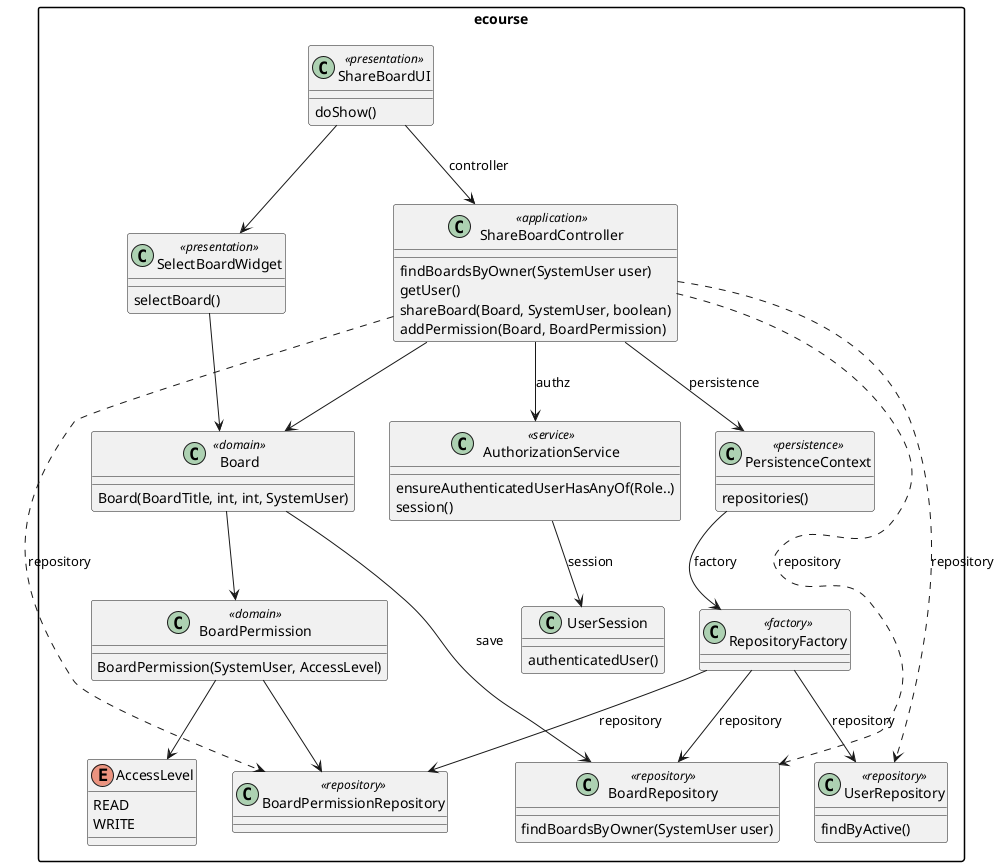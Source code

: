@startuml

skinparam packageStyle rect
skinparam defaultFontName FG Virgil
skinparam shadowing false

package ecourse{
class ShareBoardUI <<presentation>> {
    doShow()
}
class SelectBoardWidget <<presentation>> {
selectBoard()
}


class ShareBoardController <<application>> {
    findBoardsByOwner(SystemUser user)
    getUser()
    shareBoard(Board, SystemUser, boolean)
    addPermission(Board, BoardPermission)
}
class BoardPermission <<domain>> {
    BoardPermission(SystemUser, AccessLevel)
}
enum AccessLevel {
    READ
    WRITE
}


class AuthorizationService <<service>> {
    ensureAuthenticatedUserHasAnyOf(Role..)
    session()
}

class UserSession {
    authenticatedUser()
}

class Board <<domain>> {
Board(BoardTitle, int, int, SystemUser)
}
class BoardRepository <<repository>> {
}



class PersistenceContext <<persistence>> {
    repositories()
}

class RepositoryFactory <<factory>> {
}

class UserRepository <<repository>> {
findByActive()
}

class BoardRepository <<repository>> {
findBoardsByOwner(SystemUser user)
}

class BoardPermissionRepository <<repository>> {
}



Board --> BoardPermission
ShareBoardController --> AuthorizationService : authz
ShareBoardController ..> BoardRepository : repository
ShareBoardController ..> UserRepository : repository
ShareBoardController ..> BoardPermissionRepository : repository
ShareBoardController --> Board
AuthorizationService --> UserSession : session
PersistenceContext --> RepositoryFactory : factory
ShareBoardController --> PersistenceContext : persistence
ShareBoardUI --> ShareBoardController : controller
Board -> BoardRepository : save
RepositoryFactory --> UserRepository : repository
RepositoryFactory --> BoardRepository : repository
RepositoryFactory --> BoardPermissionRepository : repository
ShareBoardUI --> SelectBoardWidget
SelectBoardWidget --> Board
BoardPermission --> AccessLevel
BoardPermission --> BoardPermissionRepository

@enduml